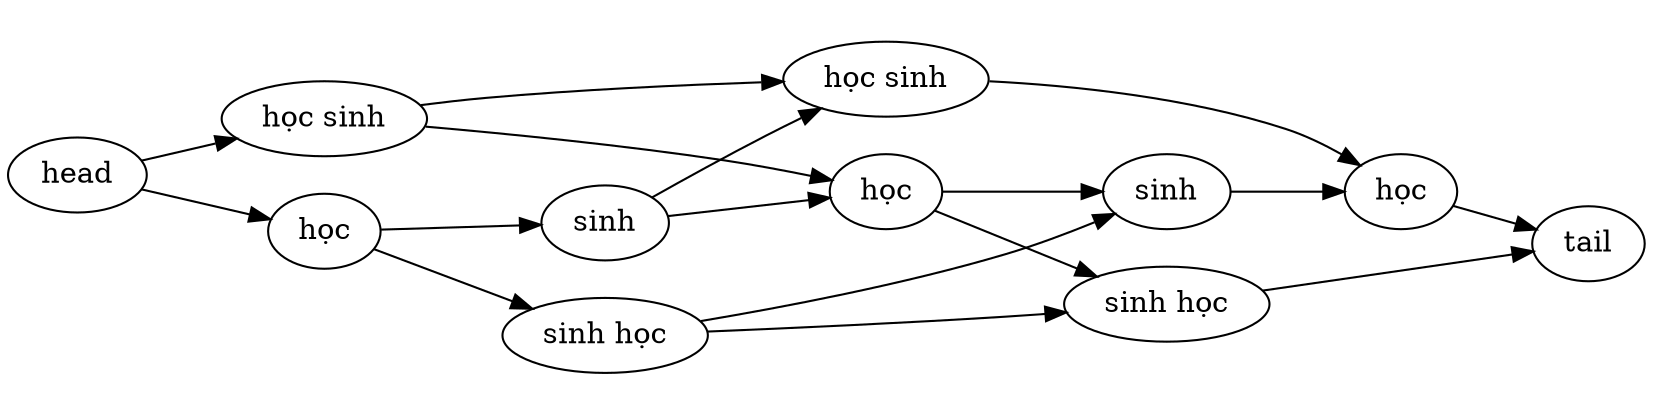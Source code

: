 digraph wordlattice {
	rankdir=LR
	fontname=arial;
	head [label="head"];
	tail [label="tail"];
	style=invis;
	subgraph cluster_l1 {
		hoc1 [label="học"];
		hocsinh1 [label="học sinh"];
	}
	subgraph cluster_l2 {
		sinh2 [label="sinh"];
		sinhhoc2 [label="sinh học"];
	}
	subgraph cluster_l3 {
		hoc3 [label="học"];
		hocsinh3 [label="học sinh"];
	}
	subgraph cluster_l4 {
		sinh4 [label="sinh"];
		sinhhoc4 [label="sinh học"];
	}
	subgraph cluster_l5 {
		hoc5 [label="học"];
	}
	head -> {hoc1 hocsinh1};
	hoc1 -> {sinh2 sinhhoc2 };
	hocsinh1 -> { hoc3 hocsinh3};
	sinh2 -> { hoc3 hocsinh3};
	sinhhoc2 -> {sinh4 sinhhoc4};
	hoc3 -> {sinh4 sinhhoc4};
	hocsinh3 -> hoc5;
	sinh4 -> hoc5;
	sinhhoc4 -> tail;
	hoc5 -> tail;
	
}
